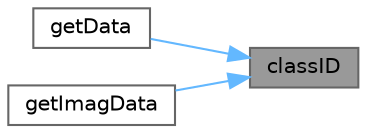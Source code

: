 digraph "classID"
{
 // LATEX_PDF_SIZE
  bgcolor="transparent";
  edge [fontname=Helvetica,fontsize=10,labelfontname=Helvetica,labelfontsize=10];
  node [fontname=Helvetica,fontsize=10,shape=box,height=0.2,width=0.4];
  rankdir="RL";
  Node1 [id="Node000001",label="classID",height=0.2,width=0.4,color="gray40", fillcolor="grey60", style="filled", fontcolor="black",tooltip="Class ID of mxArray."];
  Node1 -> Node2 [id="edge1_Node000001_Node000002",dir="back",color="steelblue1",style="solid",tooltip=" "];
  Node2 [id="Node000002",label="getData",height=0.2,width=0.4,color="grey40", fillcolor="white", style="filled",URL="$classmexplus_1_1_mx_array.html#af5ee0d758a8aaf90e76f22636509ac32",tooltip="Get raw data pointer."];
  Node1 -> Node3 [id="edge2_Node000001_Node000003",dir="back",color="steelblue1",style="solid",tooltip=" "];
  Node3 [id="Node000003",label="getImagData",height=0.2,width=0.4,color="grey40", fillcolor="white", style="filled",URL="$classmexplus_1_1_mx_array.html#a0a611c5f29a9670ec6e39d63e0c20934",tooltip="Get raw data pointer to imaginary part."];
}
